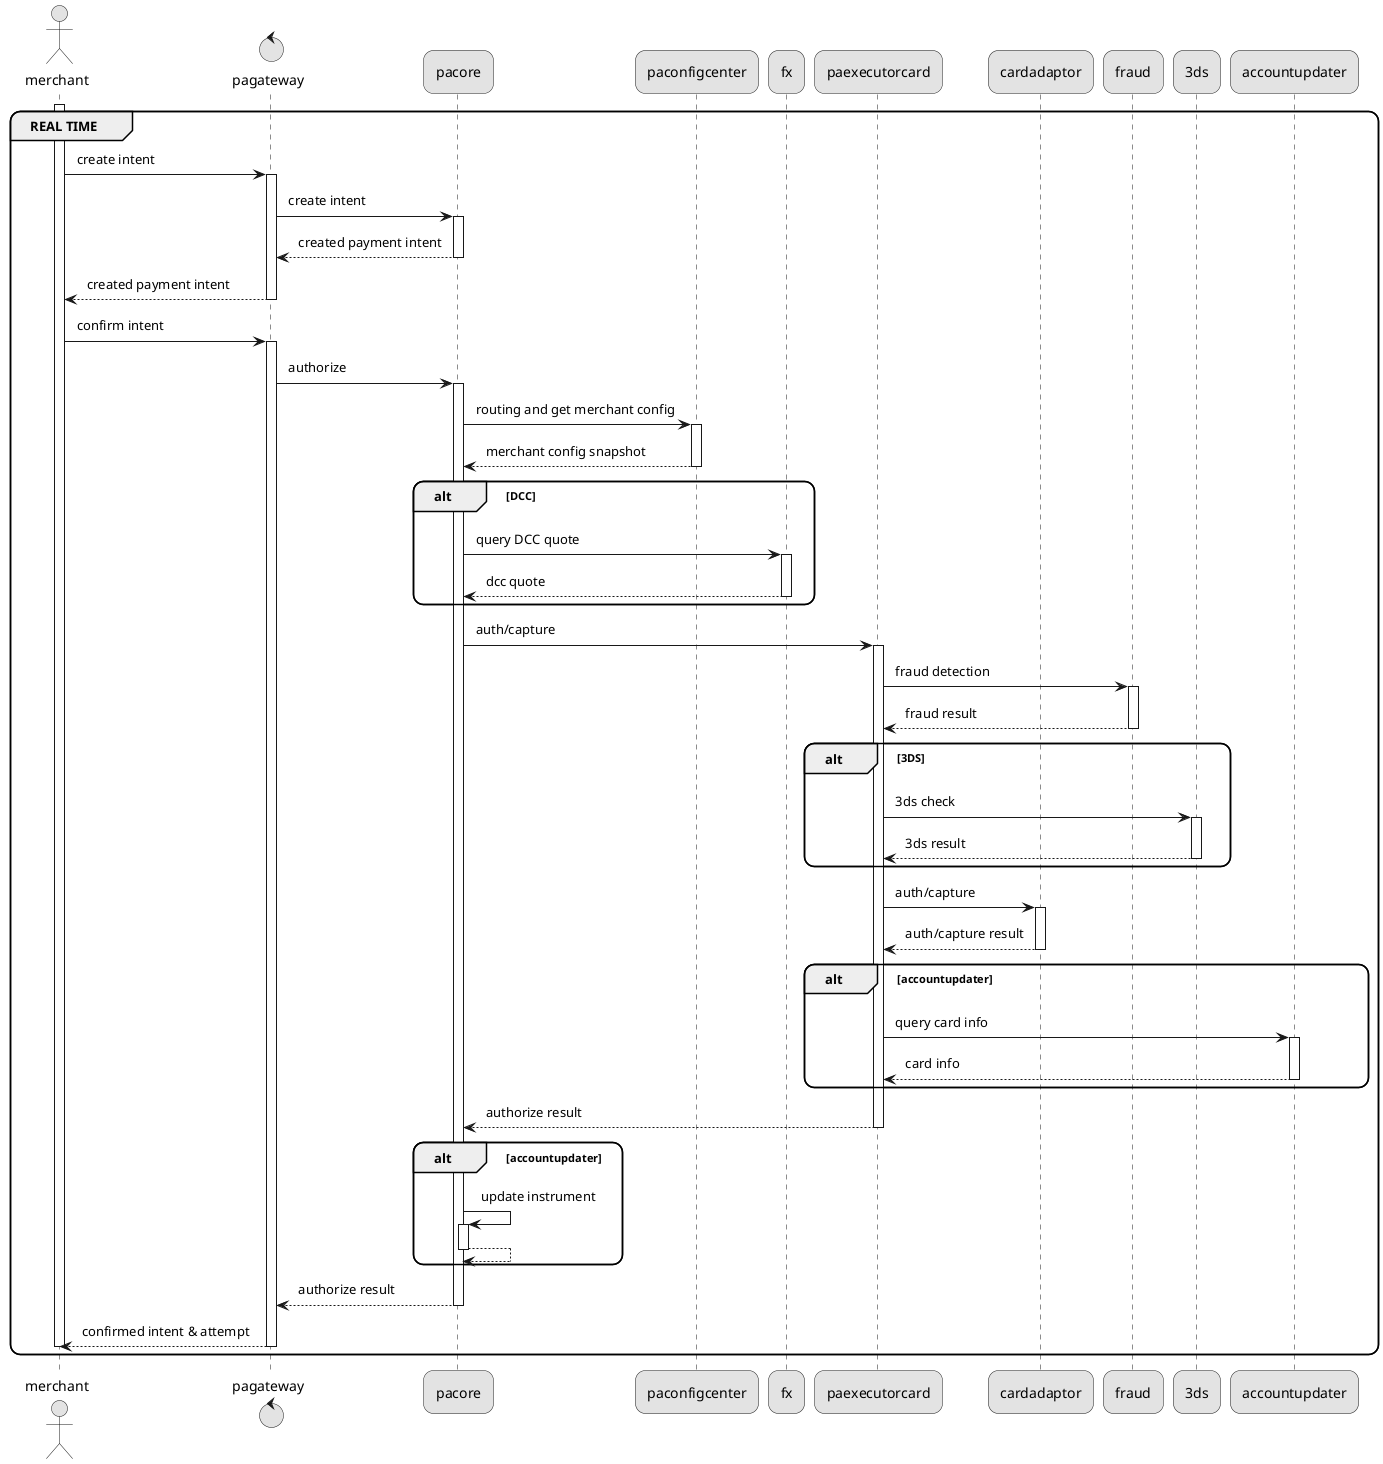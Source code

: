 @startuml

skinparam padding 5
skinparam roundcorner 20

skinparam monochrome true

autoactivate on

actor "merchant" as User
control "pagateway" as pagateway
participant "pacore" as pacore
participant "paconfigcenter" as paconfigcenter
participant "fx" as FxService

participant "paexecutorcard" as paexecutorcard 
participant "cardadaptor" as cardadaptor
participant "fraud" as FraudService
participant "3ds" as 3DSService

group REAL TIME
activate User
User -> pagateway: create intent
pagateway -> pacore: create intent
return created payment intent
return created payment intent

User -> pagateway: confirm intent

pagateway -> pacore: authorize 

pacore -> paconfigcenter: routing and get merchant config
return merchant config snapshot

alt DCC
pacore -> FxService: query DCC quote  
return dcc quote
end 

pacore -> paexecutorcard: auth/capture

paexecutorcard -> FraudService:  fraud detection
return fraud result
alt 3DS
paexecutorcard -> 3DSService: 3ds check
return 3ds result
end 

paexecutorcard -> cardadaptor: auth/capture
return auth/capture result

alt accountupdater
paexecutorcard -> accountupdater: query card info
return card info
end accountupdater
return authorize result

alt accountupdater
pacore -> pacore: update instrument
return
end accountupdater

return authorize result
return confirmed intent & attempt 

deactivate User 
end REAL TIME

@enduml